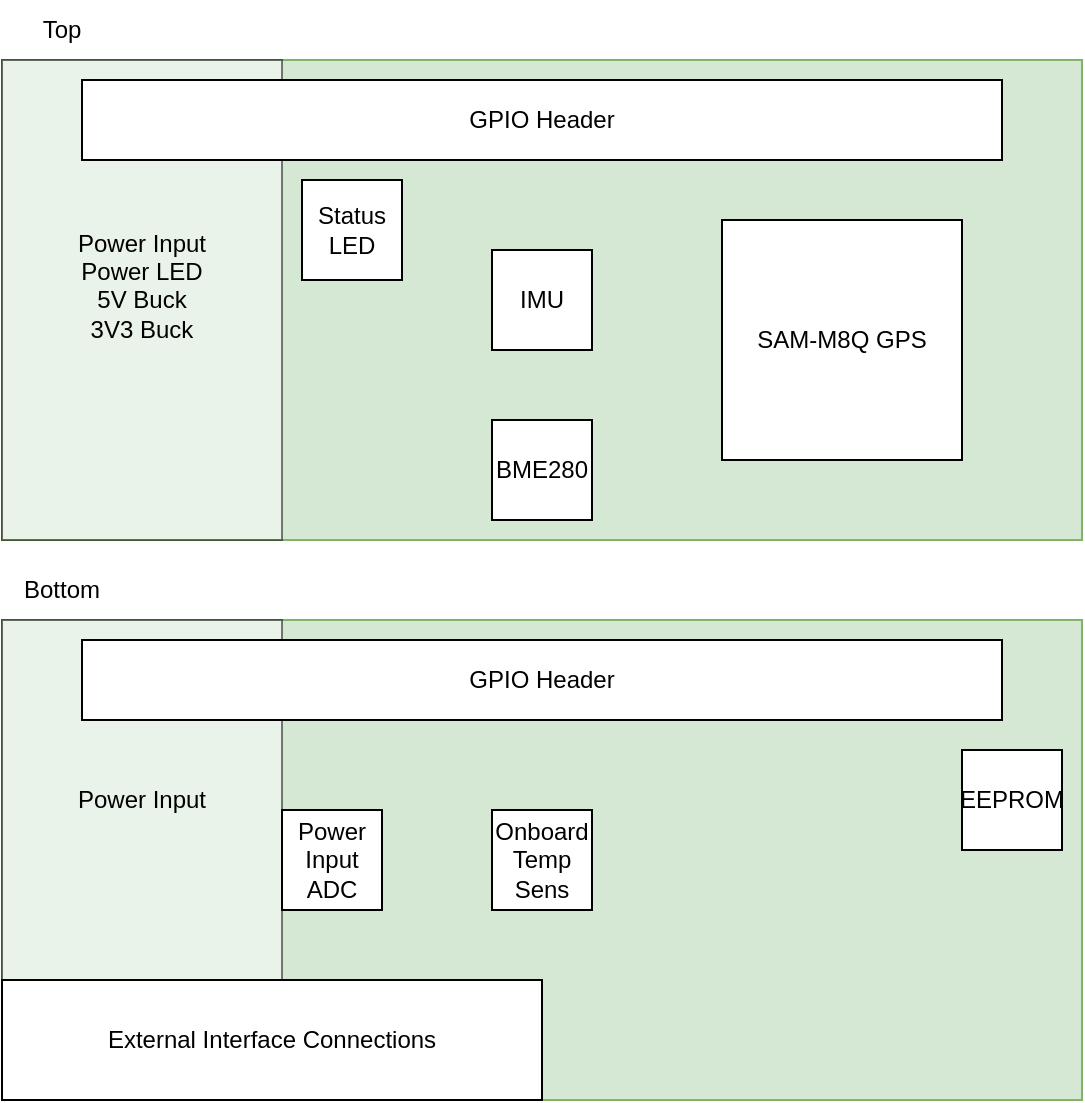<mxfile>
    <diagram id="I-lWR6ro4nIplAqeZBtn" name="Page-1">
        <mxGraphModel dx="877" dy="437" grid="1" gridSize="10" guides="1" tooltips="1" connect="1" arrows="1" fold="1" page="1" pageScale="1" pageWidth="850" pageHeight="1100" math="0" shadow="0">
            <root>
                <mxCell id="0"/>
                <mxCell id="1" parent="0"/>
                <mxCell id="3" value="" style="rounded=0;whiteSpace=wrap;html=1;fillColor=#d5e8d4;strokeColor=#82b366;" vertex="1" parent="1">
                    <mxGeometry x="400" y="320" width="540" height="240" as="geometry"/>
                </mxCell>
                <mxCell id="8" value="Power Input&lt;div&gt;Power LED&lt;/div&gt;&lt;div&gt;5V Buck&lt;/div&gt;&lt;div&gt;3V3 Buck&lt;/div&gt;&lt;div&gt;&lt;br&gt;&lt;/div&gt;" style="rounded=0;whiteSpace=wrap;html=1;rotation=0;opacity=50;" vertex="1" parent="1">
                    <mxGeometry x="400" y="320" width="140" height="240" as="geometry"/>
                </mxCell>
                <mxCell id="5" value="SAM-M8Q GPS" style="rounded=0;whiteSpace=wrap;html=1;" vertex="1" parent="1">
                    <mxGeometry x="760" y="400" width="120" height="120" as="geometry"/>
                </mxCell>
                <mxCell id="4" value="GPIO Header" style="rounded=0;whiteSpace=wrap;html=1;" vertex="1" parent="1">
                    <mxGeometry x="440" y="330" width="460" height="40" as="geometry"/>
                </mxCell>
                <mxCell id="9" value="" style="rounded=0;whiteSpace=wrap;html=1;fillColor=#d5e8d4;strokeColor=#82b366;" vertex="1" parent="1">
                    <mxGeometry x="400" y="600" width="540" height="240" as="geometry"/>
                </mxCell>
                <mxCell id="10" value="&lt;div&gt;Power Input&lt;/div&gt;" style="rounded=0;whiteSpace=wrap;html=1;rotation=0;opacity=50;" vertex="1" parent="1">
                    <mxGeometry x="400" y="600" width="140" height="180" as="geometry"/>
                </mxCell>
                <mxCell id="12" value="IMU" style="rounded=0;whiteSpace=wrap;html=1;" vertex="1" parent="1">
                    <mxGeometry x="645" y="415" width="50" height="50" as="geometry"/>
                </mxCell>
                <mxCell id="13" value="EEPROM" style="rounded=0;whiteSpace=wrap;html=1;" vertex="1" parent="1">
                    <mxGeometry x="880" y="665" width="50" height="50" as="geometry"/>
                </mxCell>
                <mxCell id="14" value="GPIO Header" style="rounded=0;whiteSpace=wrap;html=1;" vertex="1" parent="1">
                    <mxGeometry x="440" y="610" width="460" height="40" as="geometry"/>
                </mxCell>
                <mxCell id="15" value="Bottom" style="text;html=1;align=center;verticalAlign=middle;whiteSpace=wrap;rounded=0;" vertex="1" parent="1">
                    <mxGeometry x="400" y="570" width="60" height="30" as="geometry"/>
                </mxCell>
                <mxCell id="16" value="Top" style="text;html=1;align=center;verticalAlign=middle;whiteSpace=wrap;rounded=0;" vertex="1" parent="1">
                    <mxGeometry x="400" y="290" width="60" height="30" as="geometry"/>
                </mxCell>
                <mxCell id="17" value="External Interface Connections" style="rounded=0;whiteSpace=wrap;html=1;" vertex="1" parent="1">
                    <mxGeometry x="400" y="780" width="270" height="60" as="geometry"/>
                </mxCell>
                <mxCell id="18" value="Power Input&lt;div&gt;ADC&lt;/div&gt;" style="rounded=0;whiteSpace=wrap;html=1;" vertex="1" parent="1">
                    <mxGeometry x="540" y="695" width="50" height="50" as="geometry"/>
                </mxCell>
                <mxCell id="19" value="Status LED" style="rounded=0;whiteSpace=wrap;html=1;" vertex="1" parent="1">
                    <mxGeometry x="550" y="380" width="50" height="50" as="geometry"/>
                </mxCell>
                <mxCell id="20" value="Onboard Temp&lt;div&gt;Sens&lt;/div&gt;" style="rounded=0;whiteSpace=wrap;html=1;" vertex="1" parent="1">
                    <mxGeometry x="645" y="695" width="50" height="50" as="geometry"/>
                </mxCell>
                <mxCell id="21" value="BME280" style="rounded=0;whiteSpace=wrap;html=1;" vertex="1" parent="1">
                    <mxGeometry x="645" y="500" width="50" height="50" as="geometry"/>
                </mxCell>
            </root>
        </mxGraphModel>
    </diagram>
</mxfile>
